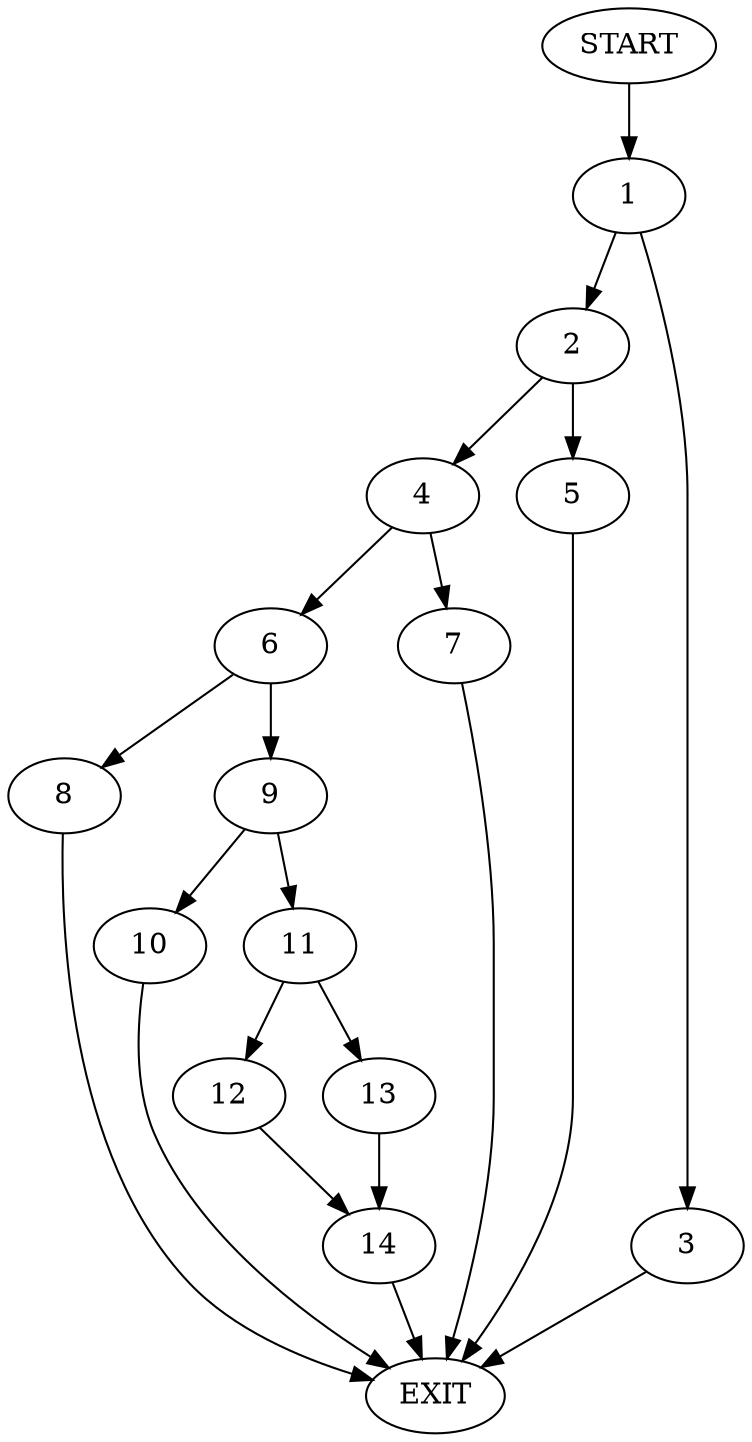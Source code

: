 digraph {
0 [label="START"]
15 [label="EXIT"]
0 -> 1
1 -> 2
1 -> 3
2 -> 4
2 -> 5
3 -> 15
5 -> 15
4 -> 6
4 -> 7
7 -> 15
6 -> 8
6 -> 9
9 -> 10
9 -> 11
8 -> 15
11 -> 12
11 -> 13
10 -> 15
13 -> 14
12 -> 14
14 -> 15
}
